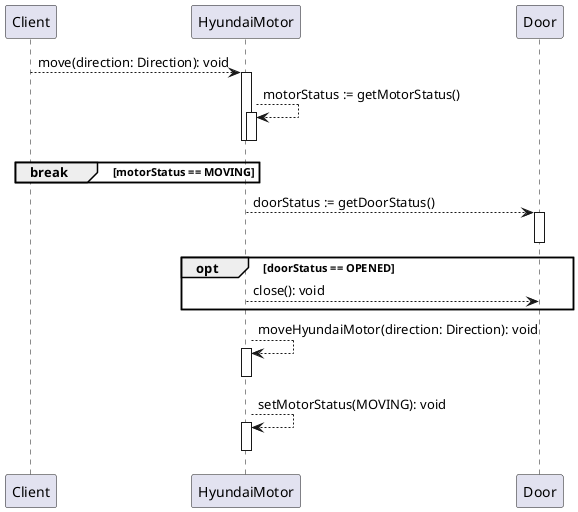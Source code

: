 @startuml
participant Client
participant HyundaiMotor
participant Door

Client --> HyundaiMotor: move(direction: Direction): void
HyundaiMotor++

HyundaiMotor --> HyundaiMotor: motorStatus := getMotorStatus()
HyundaiMotor++
HyundaiMotor--

HyundaiMotor--

break motorStatus == MOVING
end

HyundaiMotor --> Door: doorStatus := getDoorStatus()
Door++
Door--

opt doorStatus == OPENED
  HyundaiMotor --> Door: close(): void
end

HyundaiMotor --> HyundaiMotor: moveHyundaiMotor(direction: Direction): void
HyundaiMotor++
HyundaiMotor--

HyundaiMotor --> HyundaiMotor: setMotorStatus(MOVING): void
HyundaiMotor++
HyundaiMotor--
@enduml